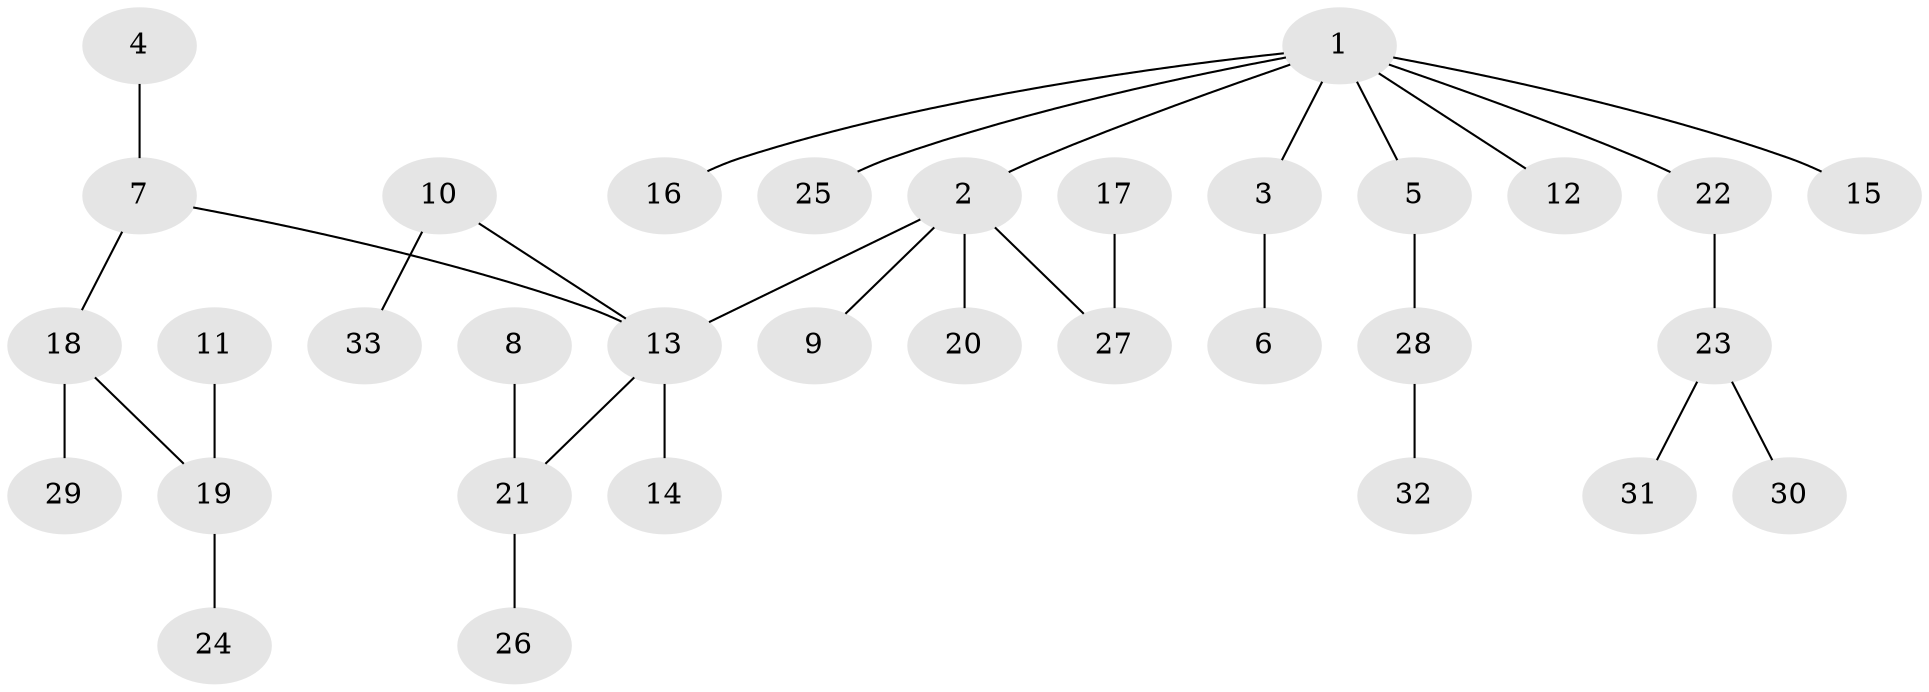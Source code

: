 // original degree distribution, {5: 0.06060606060606061, 2: 0.22727272727272727, 4: 0.07575757575757576, 3: 0.13636363636363635, 1: 0.5}
// Generated by graph-tools (version 1.1) at 2025/26/03/09/25 03:26:29]
// undirected, 33 vertices, 32 edges
graph export_dot {
graph [start="1"]
  node [color=gray90,style=filled];
  1;
  2;
  3;
  4;
  5;
  6;
  7;
  8;
  9;
  10;
  11;
  12;
  13;
  14;
  15;
  16;
  17;
  18;
  19;
  20;
  21;
  22;
  23;
  24;
  25;
  26;
  27;
  28;
  29;
  30;
  31;
  32;
  33;
  1 -- 2 [weight=1.0];
  1 -- 3 [weight=1.0];
  1 -- 5 [weight=1.0];
  1 -- 12 [weight=1.0];
  1 -- 15 [weight=1.0];
  1 -- 16 [weight=1.0];
  1 -- 22 [weight=1.0];
  1 -- 25 [weight=1.0];
  2 -- 9 [weight=1.0];
  2 -- 13 [weight=1.0];
  2 -- 20 [weight=1.0];
  2 -- 27 [weight=1.0];
  3 -- 6 [weight=1.0];
  4 -- 7 [weight=1.0];
  5 -- 28 [weight=1.0];
  7 -- 13 [weight=1.0];
  7 -- 18 [weight=1.0];
  8 -- 21 [weight=1.0];
  10 -- 13 [weight=1.0];
  10 -- 33 [weight=1.0];
  11 -- 19 [weight=1.0];
  13 -- 14 [weight=1.0];
  13 -- 21 [weight=1.0];
  17 -- 27 [weight=1.0];
  18 -- 19 [weight=1.0];
  18 -- 29 [weight=1.0];
  19 -- 24 [weight=1.0];
  21 -- 26 [weight=1.0];
  22 -- 23 [weight=1.0];
  23 -- 30 [weight=1.0];
  23 -- 31 [weight=1.0];
  28 -- 32 [weight=1.0];
}
